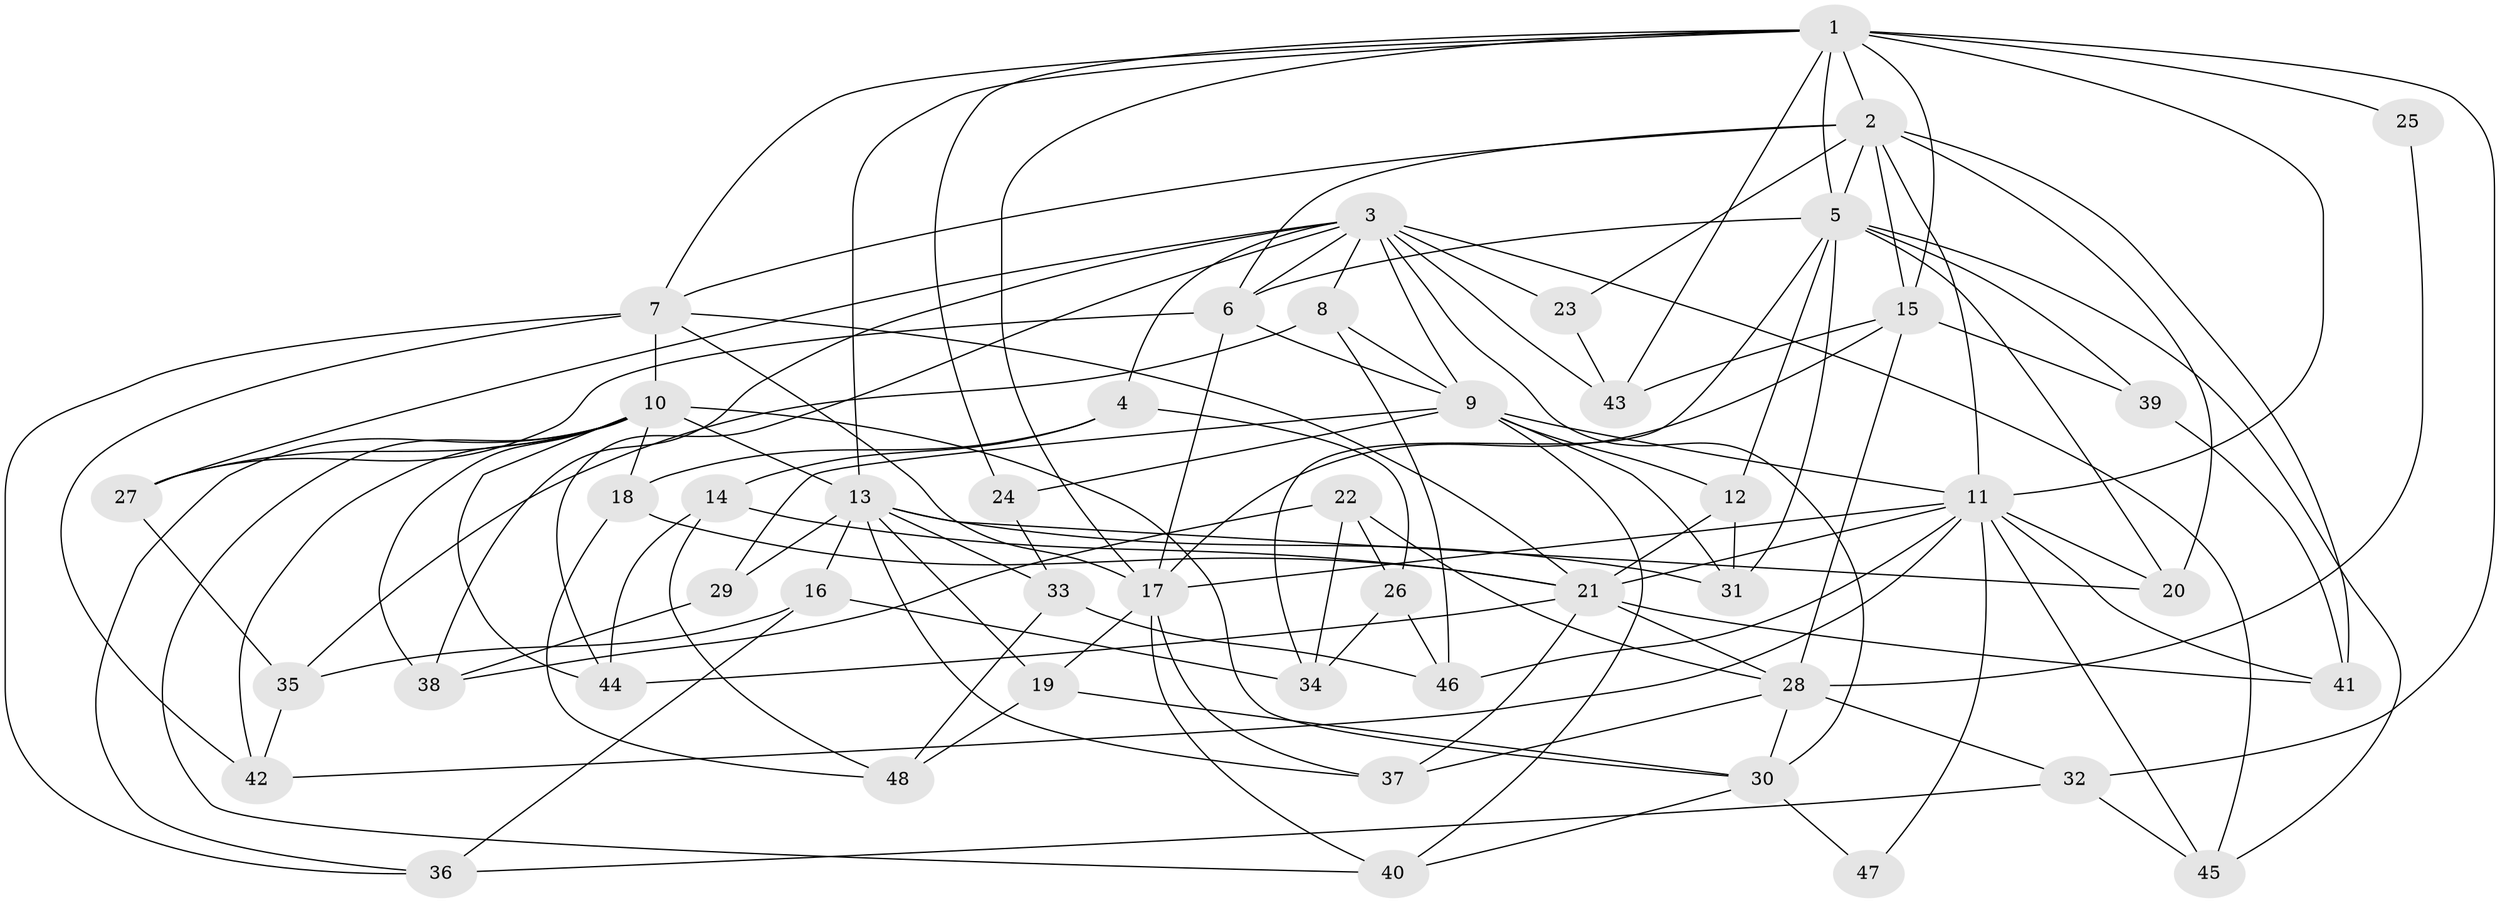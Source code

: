 // original degree distribution, {4: 1.0}
// Generated by graph-tools (version 1.1) at 2025/38/03/09/25 02:38:01]
// undirected, 48 vertices, 126 edges
graph export_dot {
graph [start="1"]
  node [color=gray90,style=filled];
  1;
  2;
  3;
  4;
  5;
  6;
  7;
  8;
  9;
  10;
  11;
  12;
  13;
  14;
  15;
  16;
  17;
  18;
  19;
  20;
  21;
  22;
  23;
  24;
  25;
  26;
  27;
  28;
  29;
  30;
  31;
  32;
  33;
  34;
  35;
  36;
  37;
  38;
  39;
  40;
  41;
  42;
  43;
  44;
  45;
  46;
  47;
  48;
  1 -- 2 [weight=1.0];
  1 -- 5 [weight=1.0];
  1 -- 7 [weight=1.0];
  1 -- 11 [weight=1.0];
  1 -- 13 [weight=1.0];
  1 -- 15 [weight=1.0];
  1 -- 17 [weight=1.0];
  1 -- 24 [weight=1.0];
  1 -- 25 [weight=2.0];
  1 -- 32 [weight=1.0];
  1 -- 43 [weight=1.0];
  2 -- 5 [weight=1.0];
  2 -- 6 [weight=1.0];
  2 -- 7 [weight=2.0];
  2 -- 11 [weight=1.0];
  2 -- 15 [weight=1.0];
  2 -- 20 [weight=1.0];
  2 -- 23 [weight=1.0];
  2 -- 41 [weight=1.0];
  3 -- 4 [weight=1.0];
  3 -- 6 [weight=1.0];
  3 -- 8 [weight=1.0];
  3 -- 9 [weight=1.0];
  3 -- 23 [weight=2.0];
  3 -- 27 [weight=1.0];
  3 -- 30 [weight=1.0];
  3 -- 38 [weight=1.0];
  3 -- 43 [weight=1.0];
  3 -- 44 [weight=1.0];
  3 -- 45 [weight=1.0];
  4 -- 14 [weight=1.0];
  4 -- 18 [weight=1.0];
  4 -- 26 [weight=1.0];
  5 -- 6 [weight=1.0];
  5 -- 12 [weight=1.0];
  5 -- 20 [weight=1.0];
  5 -- 31 [weight=1.0];
  5 -- 34 [weight=1.0];
  5 -- 39 [weight=2.0];
  5 -- 45 [weight=1.0];
  6 -- 9 [weight=1.0];
  6 -- 17 [weight=1.0];
  6 -- 27 [weight=1.0];
  7 -- 10 [weight=2.0];
  7 -- 17 [weight=1.0];
  7 -- 21 [weight=2.0];
  7 -- 36 [weight=1.0];
  7 -- 42 [weight=1.0];
  8 -- 9 [weight=1.0];
  8 -- 35 [weight=1.0];
  8 -- 46 [weight=1.0];
  9 -- 11 [weight=1.0];
  9 -- 12 [weight=1.0];
  9 -- 24 [weight=2.0];
  9 -- 29 [weight=1.0];
  9 -- 31 [weight=1.0];
  9 -- 40 [weight=1.0];
  10 -- 13 [weight=1.0];
  10 -- 18 [weight=1.0];
  10 -- 27 [weight=1.0];
  10 -- 30 [weight=2.0];
  10 -- 36 [weight=1.0];
  10 -- 38 [weight=1.0];
  10 -- 40 [weight=1.0];
  10 -- 42 [weight=1.0];
  10 -- 44 [weight=1.0];
  11 -- 17 [weight=1.0];
  11 -- 20 [weight=1.0];
  11 -- 21 [weight=1.0];
  11 -- 41 [weight=1.0];
  11 -- 42 [weight=1.0];
  11 -- 45 [weight=1.0];
  11 -- 46 [weight=1.0];
  11 -- 47 [weight=2.0];
  12 -- 21 [weight=1.0];
  12 -- 31 [weight=1.0];
  13 -- 16 [weight=1.0];
  13 -- 19 [weight=1.0];
  13 -- 20 [weight=1.0];
  13 -- 29 [weight=2.0];
  13 -- 31 [weight=1.0];
  13 -- 33 [weight=1.0];
  13 -- 37 [weight=1.0];
  14 -- 21 [weight=1.0];
  14 -- 44 [weight=1.0];
  14 -- 48 [weight=1.0];
  15 -- 17 [weight=1.0];
  15 -- 28 [weight=1.0];
  15 -- 39 [weight=1.0];
  15 -- 43 [weight=1.0];
  16 -- 34 [weight=1.0];
  16 -- 35 [weight=1.0];
  16 -- 36 [weight=1.0];
  17 -- 19 [weight=1.0];
  17 -- 37 [weight=1.0];
  17 -- 40 [weight=1.0];
  18 -- 21 [weight=1.0];
  18 -- 48 [weight=1.0];
  19 -- 30 [weight=1.0];
  19 -- 48 [weight=1.0];
  21 -- 28 [weight=1.0];
  21 -- 37 [weight=1.0];
  21 -- 41 [weight=1.0];
  21 -- 44 [weight=1.0];
  22 -- 26 [weight=1.0];
  22 -- 28 [weight=1.0];
  22 -- 34 [weight=1.0];
  22 -- 38 [weight=1.0];
  23 -- 43 [weight=1.0];
  24 -- 33 [weight=1.0];
  25 -- 28 [weight=2.0];
  26 -- 34 [weight=1.0];
  26 -- 46 [weight=1.0];
  27 -- 35 [weight=1.0];
  28 -- 30 [weight=1.0];
  28 -- 32 [weight=1.0];
  28 -- 37 [weight=1.0];
  29 -- 38 [weight=1.0];
  30 -- 40 [weight=1.0];
  30 -- 47 [weight=2.0];
  32 -- 36 [weight=1.0];
  32 -- 45 [weight=1.0];
  33 -- 46 [weight=1.0];
  33 -- 48 [weight=1.0];
  35 -- 42 [weight=1.0];
  39 -- 41 [weight=1.0];
}
